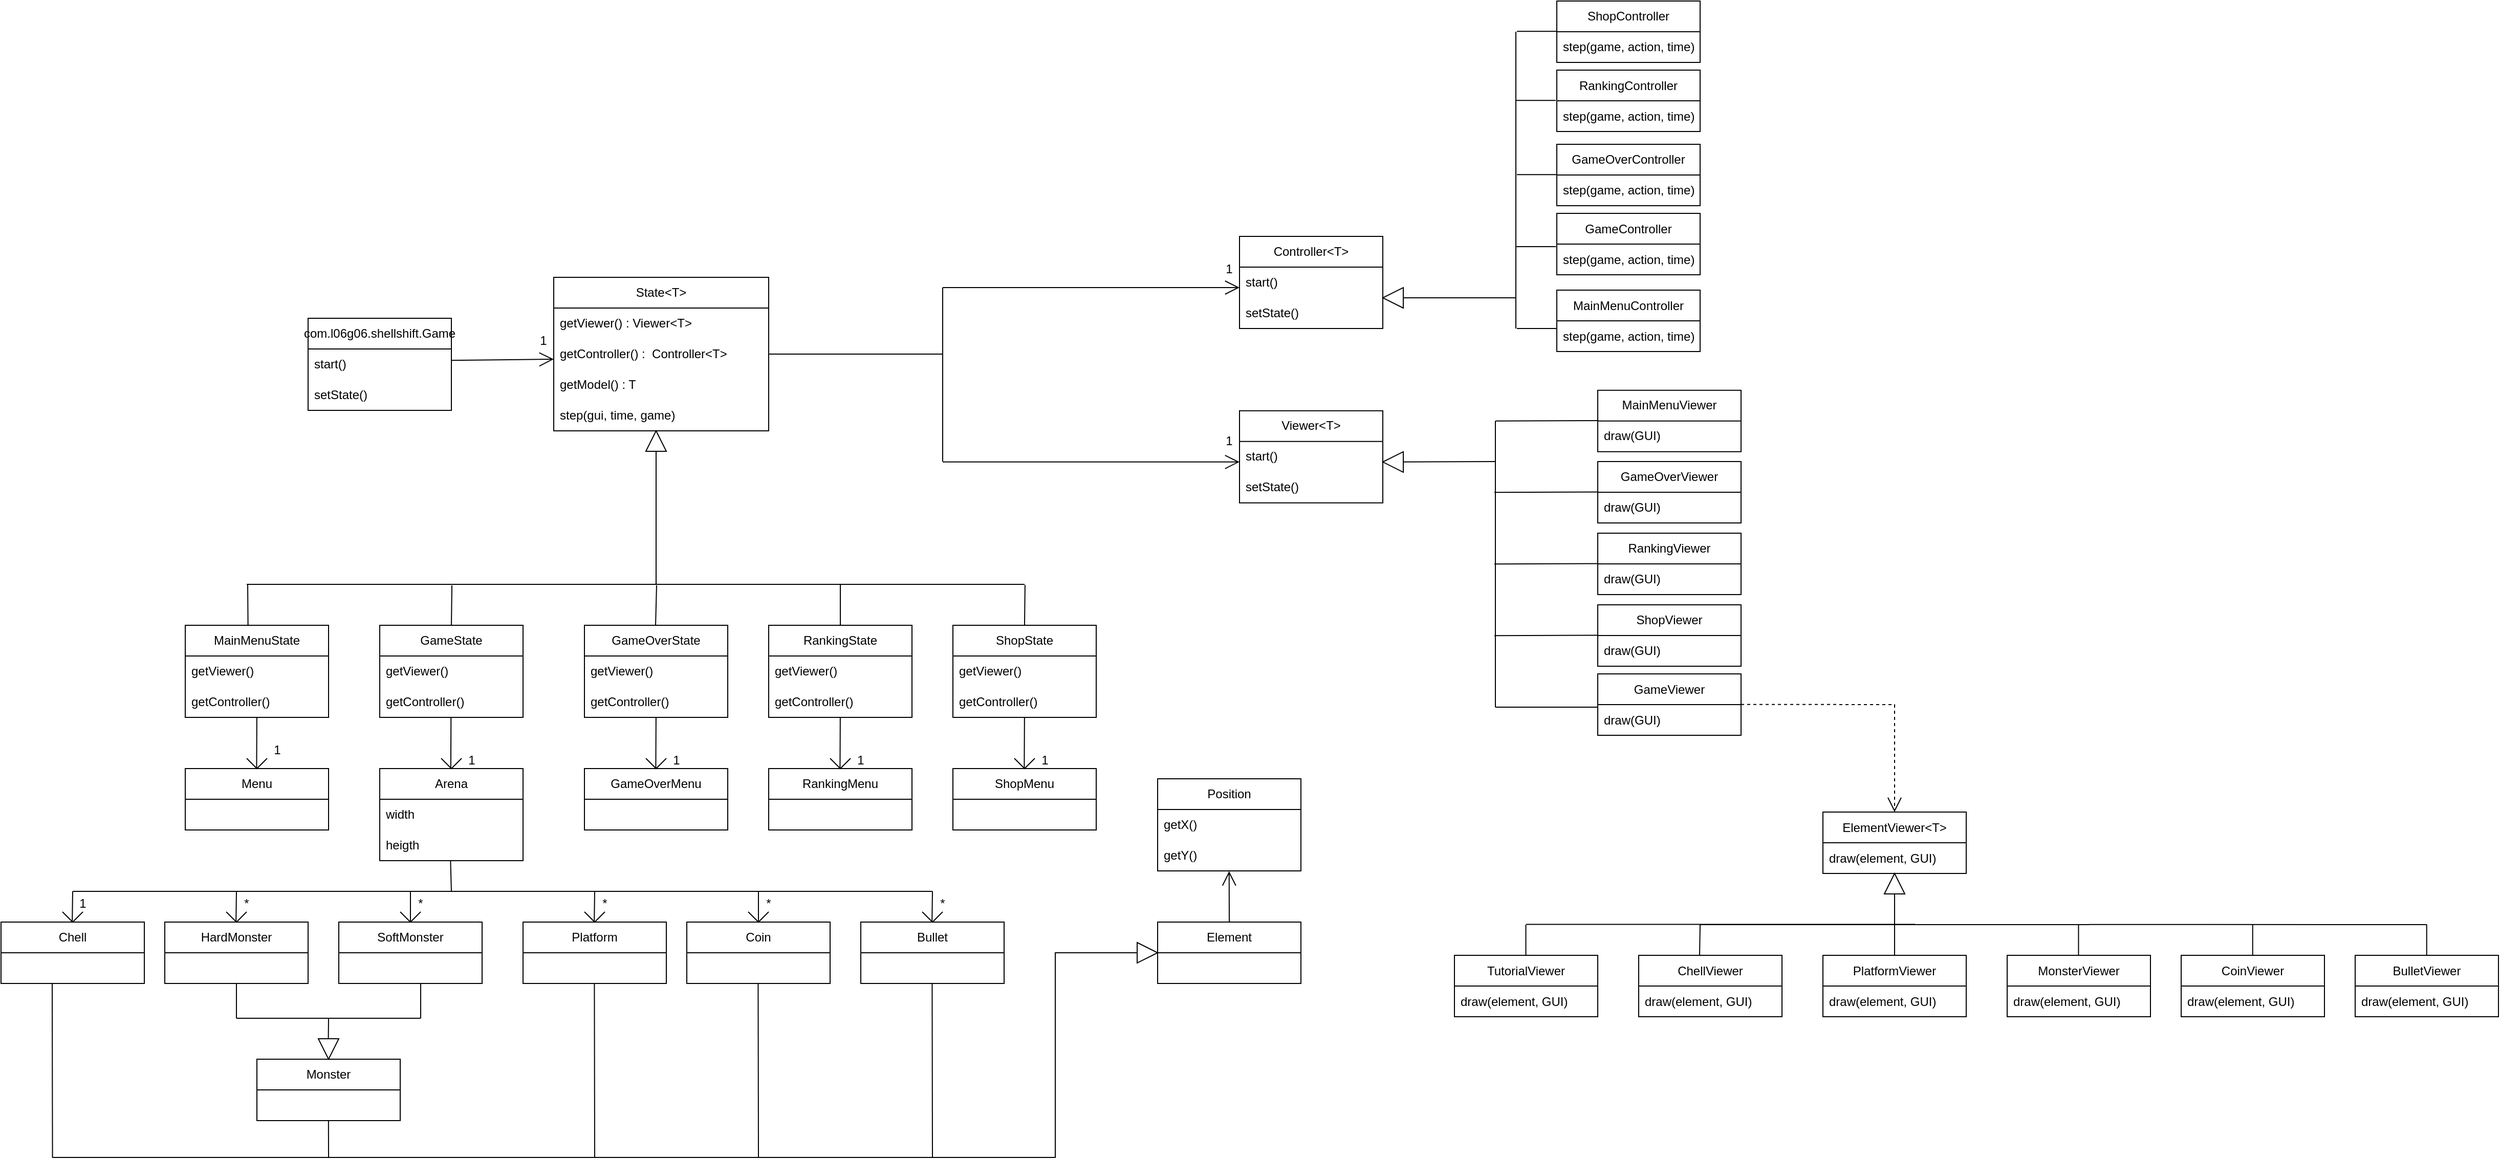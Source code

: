<mxfile version="22.1.3" type="device">
  <diagram name="Página-1" id="FHpE7I8-qNxb8RO2JIbX">
    <mxGraphModel dx="2705" dy="655" grid="1" gridSize="10" guides="1" tooltips="1" connect="1" arrows="1" fold="1" page="1" pageScale="1" pageWidth="827" pageHeight="1169" math="0" shadow="0">
      <root>
        <mxCell id="0" />
        <mxCell id="1" parent="0" />
        <mxCell id="YmxO31w6KtB1TJ78BGga-1" value="State&amp;lt;T&amp;gt;" style="swimlane;fontStyle=0;childLayout=stackLayout;horizontal=1;startSize=30;horizontalStack=0;resizeParent=1;resizeParentMax=0;resizeLast=0;collapsible=1;marginBottom=0;whiteSpace=wrap;html=1;" parent="1" vertex="1">
          <mxGeometry x="-1100" y="940" width="210" height="150" as="geometry" />
        </mxCell>
        <mxCell id="YmxO31w6KtB1TJ78BGga-2" value="getViewer() : Viewer&amp;lt;T&amp;gt;" style="text;strokeColor=none;fillColor=none;align=left;verticalAlign=middle;spacingLeft=4;spacingRight=4;overflow=hidden;points=[[0,0.5],[1,0.5]];portConstraint=eastwest;rotatable=0;whiteSpace=wrap;html=1;" parent="YmxO31w6KtB1TJ78BGga-1" vertex="1">
          <mxGeometry y="30" width="210" height="30" as="geometry" />
        </mxCell>
        <mxCell id="YmxO31w6KtB1TJ78BGga-3" value="getController() : &amp;nbsp;Controller&amp;lt;T&amp;gt;" style="text;strokeColor=none;fillColor=none;align=left;verticalAlign=middle;spacingLeft=4;spacingRight=4;overflow=hidden;points=[[0,0.5],[1,0.5]];portConstraint=eastwest;rotatable=0;whiteSpace=wrap;html=1;" parent="YmxO31w6KtB1TJ78BGga-1" vertex="1">
          <mxGeometry y="60" width="210" height="30" as="geometry" />
        </mxCell>
        <mxCell id="YmxO31w6KtB1TJ78BGga-6" value="getModel() : T" style="text;strokeColor=none;fillColor=none;align=left;verticalAlign=middle;spacingLeft=4;spacingRight=4;overflow=hidden;points=[[0,0.5],[1,0.5]];portConstraint=eastwest;rotatable=0;whiteSpace=wrap;html=1;" parent="YmxO31w6KtB1TJ78BGga-1" vertex="1">
          <mxGeometry y="90" width="210" height="30" as="geometry" />
        </mxCell>
        <mxCell id="YmxO31w6KtB1TJ78BGga-4" value="step(gui, time, game)" style="text;strokeColor=none;fillColor=none;align=left;verticalAlign=middle;spacingLeft=4;spacingRight=4;overflow=hidden;points=[[0,0.5],[1,0.5]];portConstraint=eastwest;rotatable=0;whiteSpace=wrap;html=1;" parent="YmxO31w6KtB1TJ78BGga-1" vertex="1">
          <mxGeometry y="120" width="210" height="30" as="geometry" />
        </mxCell>
        <mxCell id="YmxO31w6KtB1TJ78BGga-7" value="MainMenuState" style="swimlane;fontStyle=0;childLayout=stackLayout;horizontal=1;startSize=30;horizontalStack=0;resizeParent=1;resizeParentMax=0;resizeLast=0;collapsible=1;marginBottom=0;whiteSpace=wrap;html=1;" parent="1" vertex="1">
          <mxGeometry x="-1460" y="1280" width="140" height="90" as="geometry" />
        </mxCell>
        <mxCell id="YmxO31w6KtB1TJ78BGga-9" value="getViewer()" style="text;strokeColor=none;fillColor=none;align=left;verticalAlign=middle;spacingLeft=4;spacingRight=4;overflow=hidden;points=[[0,0.5],[1,0.5]];portConstraint=eastwest;rotatable=0;whiteSpace=wrap;html=1;" parent="YmxO31w6KtB1TJ78BGga-7" vertex="1">
          <mxGeometry y="30" width="140" height="30" as="geometry" />
        </mxCell>
        <mxCell id="YmxO31w6KtB1TJ78BGga-10" value="getController()" style="text;strokeColor=none;fillColor=none;align=left;verticalAlign=middle;spacingLeft=4;spacingRight=4;overflow=hidden;points=[[0,0.5],[1,0.5]];portConstraint=eastwest;rotatable=0;whiteSpace=wrap;html=1;" parent="YmxO31w6KtB1TJ78BGga-7" vertex="1">
          <mxGeometry y="60" width="140" height="30" as="geometry" />
        </mxCell>
        <mxCell id="YmxO31w6KtB1TJ78BGga-11" value="GameState" style="swimlane;fontStyle=0;childLayout=stackLayout;horizontal=1;startSize=30;horizontalStack=0;resizeParent=1;resizeParentMax=0;resizeLast=0;collapsible=1;marginBottom=0;whiteSpace=wrap;html=1;" parent="1" vertex="1">
          <mxGeometry x="-1270" y="1280" width="140" height="90" as="geometry" />
        </mxCell>
        <mxCell id="YmxO31w6KtB1TJ78BGga-13" value="getViewer()" style="text;strokeColor=none;fillColor=none;align=left;verticalAlign=middle;spacingLeft=4;spacingRight=4;overflow=hidden;points=[[0,0.5],[1,0.5]];portConstraint=eastwest;rotatable=0;whiteSpace=wrap;html=1;" parent="YmxO31w6KtB1TJ78BGga-11" vertex="1">
          <mxGeometry y="30" width="140" height="30" as="geometry" />
        </mxCell>
        <mxCell id="YmxO31w6KtB1TJ78BGga-14" value="getController()" style="text;strokeColor=none;fillColor=none;align=left;verticalAlign=middle;spacingLeft=4;spacingRight=4;overflow=hidden;points=[[0,0.5],[1,0.5]];portConstraint=eastwest;rotatable=0;whiteSpace=wrap;html=1;" parent="YmxO31w6KtB1TJ78BGga-11" vertex="1">
          <mxGeometry y="60" width="140" height="30" as="geometry" />
        </mxCell>
        <mxCell id="YmxO31w6KtB1TJ78BGga-15" value="GameOverState" style="swimlane;fontStyle=0;childLayout=stackLayout;horizontal=1;startSize=30;horizontalStack=0;resizeParent=1;resizeParentMax=0;resizeLast=0;collapsible=1;marginBottom=0;whiteSpace=wrap;html=1;" parent="1" vertex="1">
          <mxGeometry x="-1070" y="1280" width="140" height="90" as="geometry" />
        </mxCell>
        <mxCell id="YmxO31w6KtB1TJ78BGga-17" value="getViewer()" style="text;strokeColor=none;fillColor=none;align=left;verticalAlign=middle;spacingLeft=4;spacingRight=4;overflow=hidden;points=[[0,0.5],[1,0.5]];portConstraint=eastwest;rotatable=0;whiteSpace=wrap;html=1;" parent="YmxO31w6KtB1TJ78BGga-15" vertex="1">
          <mxGeometry y="30" width="140" height="30" as="geometry" />
        </mxCell>
        <mxCell id="YmxO31w6KtB1TJ78BGga-18" value="getController()" style="text;strokeColor=none;fillColor=none;align=left;verticalAlign=middle;spacingLeft=4;spacingRight=4;overflow=hidden;points=[[0,0.5],[1,0.5]];portConstraint=eastwest;rotatable=0;whiteSpace=wrap;html=1;" parent="YmxO31w6KtB1TJ78BGga-15" vertex="1">
          <mxGeometry y="60" width="140" height="30" as="geometry" />
        </mxCell>
        <mxCell id="YmxO31w6KtB1TJ78BGga-23" value="RankingState" style="swimlane;fontStyle=0;childLayout=stackLayout;horizontal=1;startSize=30;horizontalStack=0;resizeParent=1;resizeParentMax=0;resizeLast=0;collapsible=1;marginBottom=0;whiteSpace=wrap;html=1;" parent="1" vertex="1">
          <mxGeometry x="-890" y="1280" width="140" height="90" as="geometry" />
        </mxCell>
        <mxCell id="YmxO31w6KtB1TJ78BGga-25" value="getViewer()" style="text;strokeColor=none;fillColor=none;align=left;verticalAlign=middle;spacingLeft=4;spacingRight=4;overflow=hidden;points=[[0,0.5],[1,0.5]];portConstraint=eastwest;rotatable=0;whiteSpace=wrap;html=1;" parent="YmxO31w6KtB1TJ78BGga-23" vertex="1">
          <mxGeometry y="30" width="140" height="30" as="geometry" />
        </mxCell>
        <mxCell id="YmxO31w6KtB1TJ78BGga-26" value="getController()" style="text;strokeColor=none;fillColor=none;align=left;verticalAlign=middle;spacingLeft=4;spacingRight=4;overflow=hidden;points=[[0,0.5],[1,0.5]];portConstraint=eastwest;rotatable=0;whiteSpace=wrap;html=1;" parent="YmxO31w6KtB1TJ78BGga-23" vertex="1">
          <mxGeometry y="60" width="140" height="30" as="geometry" />
        </mxCell>
        <mxCell id="YmxO31w6KtB1TJ78BGga-27" value="ShopState" style="swimlane;fontStyle=0;childLayout=stackLayout;horizontal=1;startSize=30;horizontalStack=0;resizeParent=1;resizeParentMax=0;resizeLast=0;collapsible=1;marginBottom=0;whiteSpace=wrap;html=1;" parent="1" vertex="1">
          <mxGeometry x="-710" y="1280" width="140" height="90" as="geometry" />
        </mxCell>
        <mxCell id="YmxO31w6KtB1TJ78BGga-29" value="getViewer()" style="text;strokeColor=none;fillColor=none;align=left;verticalAlign=middle;spacingLeft=4;spacingRight=4;overflow=hidden;points=[[0,0.5],[1,0.5]];portConstraint=eastwest;rotatable=0;whiteSpace=wrap;html=1;" parent="YmxO31w6KtB1TJ78BGga-27" vertex="1">
          <mxGeometry y="30" width="140" height="30" as="geometry" />
        </mxCell>
        <mxCell id="YmxO31w6KtB1TJ78BGga-30" value="getController()" style="text;strokeColor=none;fillColor=none;align=left;verticalAlign=middle;spacingLeft=4;spacingRight=4;overflow=hidden;points=[[0,0.5],[1,0.5]];portConstraint=eastwest;rotatable=0;whiteSpace=wrap;html=1;" parent="YmxO31w6KtB1TJ78BGga-27" vertex="1">
          <mxGeometry y="60" width="140" height="30" as="geometry" />
        </mxCell>
        <mxCell id="03Hb6t26bnlQ6iROZtEd-3" value="" style="triangle;whiteSpace=wrap;html=1;rotation=-90;" parent="1" vertex="1">
          <mxGeometry x="-1010" y="1090" width="20" height="20" as="geometry" />
        </mxCell>
        <mxCell id="03Hb6t26bnlQ6iROZtEd-4" value="" style="endArrow=none;html=1;rounded=0;entryX=0;entryY=0.5;entryDx=0;entryDy=0;" parent="1" target="03Hb6t26bnlQ6iROZtEd-3" edge="1">
          <mxGeometry width="50" height="50" relative="1" as="geometry">
            <mxPoint x="-1000" y="1240" as="sourcePoint" />
            <mxPoint x="-1000" y="1200" as="targetPoint" />
          </mxGeometry>
        </mxCell>
        <mxCell id="03Hb6t26bnlQ6iROZtEd-5" value="" style="endArrow=none;html=1;rounded=0;" parent="1" edge="1">
          <mxGeometry width="50" height="50" relative="1" as="geometry">
            <mxPoint x="-1400" y="1240" as="sourcePoint" />
            <mxPoint x="-640" y="1240" as="targetPoint" />
          </mxGeometry>
        </mxCell>
        <mxCell id="03Hb6t26bnlQ6iROZtEd-6" value="" style="endArrow=none;html=1;rounded=0;exitX=0.5;exitY=-0.005;exitDx=0;exitDy=0;exitPerimeter=0;" parent="1" source="YmxO31w6KtB1TJ78BGga-27" edge="1">
          <mxGeometry width="50" height="50" relative="1" as="geometry">
            <mxPoint x="-640.45" y="1280.0" as="sourcePoint" />
            <mxPoint x="-639.55" y="1240.63" as="targetPoint" />
          </mxGeometry>
        </mxCell>
        <mxCell id="03Hb6t26bnlQ6iROZtEd-7" value="" style="endArrow=none;html=1;rounded=0;exitX=0.5;exitY=0;exitDx=0;exitDy=0;" parent="1" source="YmxO31w6KtB1TJ78BGga-23" edge="1">
          <mxGeometry width="50" height="50" relative="1" as="geometry">
            <mxPoint x="-830" y="1280" as="sourcePoint" />
            <mxPoint x="-820" y="1240" as="targetPoint" />
            <Array as="points" />
          </mxGeometry>
        </mxCell>
        <mxCell id="03Hb6t26bnlQ6iROZtEd-8" value="" style="endArrow=none;html=1;rounded=0;exitX=0.565;exitY=-0.007;exitDx=0;exitDy=0;exitPerimeter=0;" parent="1" edge="1">
          <mxGeometry width="50" height="50" relative="1" as="geometry">
            <mxPoint x="-1000.5" y="1280" as="sourcePoint" />
            <mxPoint x="-999.5" y="1241" as="targetPoint" />
          </mxGeometry>
        </mxCell>
        <mxCell id="03Hb6t26bnlQ6iROZtEd-9" value="" style="endArrow=none;html=1;rounded=0;" parent="1" edge="1">
          <mxGeometry width="50" height="50" relative="1" as="geometry">
            <mxPoint x="-1200" y="1280" as="sourcePoint" />
            <mxPoint x="-1199.5" y="1241" as="targetPoint" />
          </mxGeometry>
        </mxCell>
        <mxCell id="03Hb6t26bnlQ6iROZtEd-10" value="" style="endArrow=none;html=1;rounded=0;exitX=0.438;exitY=0.007;exitDx=0;exitDy=0;exitPerimeter=0;" parent="1" source="YmxO31w6KtB1TJ78BGga-7" edge="1">
          <mxGeometry width="50" height="50" relative="1" as="geometry">
            <mxPoint x="-1400" y="1270" as="sourcePoint" />
            <mxPoint x="-1399" y="1240" as="targetPoint" />
          </mxGeometry>
        </mxCell>
        <mxCell id="03Hb6t26bnlQ6iROZtEd-11" value="Viewer&amp;lt;T&amp;gt;" style="swimlane;fontStyle=0;childLayout=stackLayout;horizontal=1;startSize=30;horizontalStack=0;resizeParent=1;resizeParentMax=0;resizeLast=0;collapsible=1;marginBottom=0;whiteSpace=wrap;html=1;" parent="1" vertex="1">
          <mxGeometry x="-430" y="1070.39" width="140" height="90" as="geometry" />
        </mxCell>
        <mxCell id="03Hb6t26bnlQ6iROZtEd-12" value="start()" style="text;strokeColor=none;fillColor=none;align=left;verticalAlign=middle;spacingLeft=4;spacingRight=4;overflow=hidden;points=[[0,0.5],[1,0.5]];portConstraint=eastwest;rotatable=0;whiteSpace=wrap;html=1;" parent="03Hb6t26bnlQ6iROZtEd-11" vertex="1">
          <mxGeometry y="30" width="140" height="30" as="geometry" />
        </mxCell>
        <mxCell id="03Hb6t26bnlQ6iROZtEd-13" value="setState()" style="text;strokeColor=none;fillColor=none;align=left;verticalAlign=middle;spacingLeft=4;spacingRight=4;overflow=hidden;points=[[0,0.5],[1,0.5]];portConstraint=eastwest;rotatable=0;whiteSpace=wrap;html=1;" parent="03Hb6t26bnlQ6iROZtEd-11" vertex="1">
          <mxGeometry y="60" width="140" height="30" as="geometry" />
        </mxCell>
        <mxCell id="03Hb6t26bnlQ6iROZtEd-15" value="" style="endArrow=open;endFill=1;endSize=12;html=1;rounded=0;exitX=0.998;exitY=0.372;exitDx=0;exitDy=0;exitPerimeter=0;" parent="1" source="03Hb6t26bnlQ6iROZtEd-23" edge="1">
          <mxGeometry width="160" relative="1" as="geometry">
            <mxPoint x="-1220" y="1020" as="sourcePoint" />
            <mxPoint x="-1100" y="1020" as="targetPoint" />
          </mxGeometry>
        </mxCell>
        <mxCell id="03Hb6t26bnlQ6iROZtEd-19" value="Controller&amp;lt;T&amp;gt;" style="swimlane;fontStyle=0;childLayout=stackLayout;horizontal=1;startSize=30;horizontalStack=0;resizeParent=1;resizeParentMax=0;resizeLast=0;collapsible=1;marginBottom=0;whiteSpace=wrap;html=1;" parent="1" vertex="1">
          <mxGeometry x="-430" y="900" width="140" height="90" as="geometry" />
        </mxCell>
        <mxCell id="03Hb6t26bnlQ6iROZtEd-20" value="start()" style="text;strokeColor=none;fillColor=none;align=left;verticalAlign=middle;spacingLeft=4;spacingRight=4;overflow=hidden;points=[[0,0.5],[1,0.5]];portConstraint=eastwest;rotatable=0;whiteSpace=wrap;html=1;" parent="03Hb6t26bnlQ6iROZtEd-19" vertex="1">
          <mxGeometry y="30" width="140" height="30" as="geometry" />
        </mxCell>
        <mxCell id="03Hb6t26bnlQ6iROZtEd-21" value="setState()" style="text;strokeColor=none;fillColor=none;align=left;verticalAlign=middle;spacingLeft=4;spacingRight=4;overflow=hidden;points=[[0,0.5],[1,0.5]];portConstraint=eastwest;rotatable=0;whiteSpace=wrap;html=1;" parent="03Hb6t26bnlQ6iROZtEd-19" vertex="1">
          <mxGeometry y="60" width="140" height="30" as="geometry" />
        </mxCell>
        <mxCell id="03Hb6t26bnlQ6iROZtEd-22" value="com.l06g06.shellshift.Game" style="swimlane;fontStyle=0;childLayout=stackLayout;horizontal=1;startSize=30;horizontalStack=0;resizeParent=1;resizeParentMax=0;resizeLast=0;collapsible=1;marginBottom=0;whiteSpace=wrap;html=1;" parent="1" vertex="1">
          <mxGeometry x="-1340" y="980" width="140" height="90" as="geometry" />
        </mxCell>
        <mxCell id="03Hb6t26bnlQ6iROZtEd-23" value="start()" style="text;strokeColor=none;fillColor=none;align=left;verticalAlign=middle;spacingLeft=4;spacingRight=4;overflow=hidden;points=[[0,0.5],[1,0.5]];portConstraint=eastwest;rotatable=0;whiteSpace=wrap;html=1;" parent="03Hb6t26bnlQ6iROZtEd-22" vertex="1">
          <mxGeometry y="30" width="140" height="30" as="geometry" />
        </mxCell>
        <mxCell id="03Hb6t26bnlQ6iROZtEd-24" value="setState()" style="text;strokeColor=none;fillColor=none;align=left;verticalAlign=middle;spacingLeft=4;spacingRight=4;overflow=hidden;points=[[0,0.5],[1,0.5]];portConstraint=eastwest;rotatable=0;whiteSpace=wrap;html=1;" parent="03Hb6t26bnlQ6iROZtEd-22" vertex="1">
          <mxGeometry y="60" width="140" height="30" as="geometry" />
        </mxCell>
        <mxCell id="03Hb6t26bnlQ6iROZtEd-25" value="" style="endArrow=open;endFill=1;endSize=12;html=1;rounded=0;" parent="1" edge="1">
          <mxGeometry width="160" relative="1" as="geometry">
            <mxPoint x="-720" y="950" as="sourcePoint" />
            <mxPoint x="-430" y="950" as="targetPoint" />
          </mxGeometry>
        </mxCell>
        <mxCell id="03Hb6t26bnlQ6iROZtEd-26" value="" style="endArrow=open;endFill=1;endSize=12;html=1;rounded=0;" parent="1" edge="1">
          <mxGeometry width="160" relative="1" as="geometry">
            <mxPoint x="-720" y="1120.39" as="sourcePoint" />
            <mxPoint x="-430" y="1120.39" as="targetPoint" />
          </mxGeometry>
        </mxCell>
        <mxCell id="03Hb6t26bnlQ6iROZtEd-27" value="" style="endArrow=none;html=1;rounded=0;entryX=0;entryY=0.5;entryDx=0;entryDy=0;" parent="1" edge="1">
          <mxGeometry width="50" height="50" relative="1" as="geometry">
            <mxPoint x="-720" y="1120" as="sourcePoint" />
            <mxPoint x="-720" y="950" as="targetPoint" />
          </mxGeometry>
        </mxCell>
        <mxCell id="03Hb6t26bnlQ6iROZtEd-28" value="" style="endArrow=none;html=1;rounded=0;exitX=1;exitY=0.5;exitDx=0;exitDy=0;" parent="1" source="YmxO31w6KtB1TJ78BGga-3" edge="1">
          <mxGeometry width="50" height="50" relative="1" as="geometry">
            <mxPoint x="-1390" y="1250" as="sourcePoint" />
            <mxPoint x="-720" y="1015" as="targetPoint" />
          </mxGeometry>
        </mxCell>
        <mxCell id="03Hb6t26bnlQ6iROZtEd-29" value="Arena" style="swimlane;fontStyle=0;childLayout=stackLayout;horizontal=1;startSize=30;horizontalStack=0;resizeParent=1;resizeParentMax=0;resizeLast=0;collapsible=1;marginBottom=0;whiteSpace=wrap;html=1;" parent="1" vertex="1">
          <mxGeometry x="-1270" y="1420" width="140" height="90" as="geometry" />
        </mxCell>
        <mxCell id="03Hb6t26bnlQ6iROZtEd-109" value="width" style="text;strokeColor=none;fillColor=none;align=left;verticalAlign=middle;spacingLeft=4;spacingRight=4;overflow=hidden;points=[[0,0.5],[1,0.5]];portConstraint=eastwest;rotatable=0;whiteSpace=wrap;html=1;" parent="03Hb6t26bnlQ6iROZtEd-29" vertex="1">
          <mxGeometry y="30" width="140" height="30" as="geometry" />
        </mxCell>
        <mxCell id="03Hb6t26bnlQ6iROZtEd-110" value="heigth" style="text;strokeColor=none;fillColor=none;align=left;verticalAlign=middle;spacingLeft=4;spacingRight=4;overflow=hidden;points=[[0,0.5],[1,0.5]];portConstraint=eastwest;rotatable=0;whiteSpace=wrap;html=1;" parent="03Hb6t26bnlQ6iROZtEd-29" vertex="1">
          <mxGeometry y="60" width="140" height="30" as="geometry" />
        </mxCell>
        <mxCell id="03Hb6t26bnlQ6iROZtEd-32" value="MainMenuController" style="swimlane;fontStyle=0;childLayout=stackLayout;horizontal=1;startSize=30;horizontalStack=0;resizeParent=1;resizeParentMax=0;resizeLast=0;collapsible=1;marginBottom=0;whiteSpace=wrap;html=1;" parent="1" vertex="1">
          <mxGeometry x="-120" y="952.5" width="140" height="60" as="geometry" />
        </mxCell>
        <mxCell id="03Hb6t26bnlQ6iROZtEd-53" value="step(game, action, time)" style="text;strokeColor=none;fillColor=none;align=left;verticalAlign=middle;spacingLeft=4;spacingRight=4;overflow=hidden;points=[[0,0.5],[1,0.5]];portConstraint=eastwest;rotatable=0;whiteSpace=wrap;html=1;" parent="03Hb6t26bnlQ6iROZtEd-32" vertex="1">
          <mxGeometry y="30" width="140" height="30" as="geometry" />
        </mxCell>
        <mxCell id="03Hb6t26bnlQ6iROZtEd-35" value="ElementViewer&amp;lt;T&amp;gt;" style="swimlane;fontStyle=0;childLayout=stackLayout;horizontal=1;startSize=30;horizontalStack=0;resizeParent=1;resizeParentMax=0;resizeLast=0;collapsible=1;marginBottom=0;whiteSpace=wrap;html=1;" parent="1" vertex="1">
          <mxGeometry x="140" y="1462.5" width="140" height="60" as="geometry" />
        </mxCell>
        <mxCell id="03Hb6t26bnlQ6iROZtEd-36" value="draw(element, GUI)" style="text;strokeColor=none;fillColor=none;align=left;verticalAlign=middle;spacingLeft=4;spacingRight=4;overflow=hidden;points=[[0,0.5],[1,0.5]];portConstraint=eastwest;rotatable=0;whiteSpace=wrap;html=1;" parent="03Hb6t26bnlQ6iROZtEd-35" vertex="1">
          <mxGeometry y="30" width="140" height="30" as="geometry" />
        </mxCell>
        <mxCell id="03Hb6t26bnlQ6iROZtEd-38" value="MainMenuViewer" style="swimlane;fontStyle=0;childLayout=stackLayout;horizontal=1;startSize=30;horizontalStack=0;resizeParent=1;resizeParentMax=0;resizeLast=0;collapsible=1;marginBottom=0;whiteSpace=wrap;html=1;" parent="1" vertex="1">
          <mxGeometry x="-80" y="1050.39" width="140" height="60" as="geometry" />
        </mxCell>
        <mxCell id="03Hb6t26bnlQ6iROZtEd-54" value="draw(GUI)" style="text;strokeColor=none;fillColor=none;align=left;verticalAlign=middle;spacingLeft=4;spacingRight=4;overflow=hidden;points=[[0,0.5],[1,0.5]];portConstraint=eastwest;rotatable=0;whiteSpace=wrap;html=1;" parent="03Hb6t26bnlQ6iROZtEd-38" vertex="1">
          <mxGeometry y="30" width="140" height="30" as="geometry" />
        </mxCell>
        <mxCell id="03Hb6t26bnlQ6iROZtEd-41" value="GameViewer" style="swimlane;fontStyle=0;childLayout=stackLayout;horizontal=1;startSize=30;horizontalStack=0;resizeParent=1;resizeParentMax=0;resizeLast=0;collapsible=1;marginBottom=0;whiteSpace=wrap;html=1;" parent="1" vertex="1">
          <mxGeometry x="-80" y="1327.5" width="140" height="60" as="geometry" />
        </mxCell>
        <mxCell id="03Hb6t26bnlQ6iROZtEd-42" value="draw(GUI)" style="text;strokeColor=none;fillColor=none;align=left;verticalAlign=middle;spacingLeft=4;spacingRight=4;overflow=hidden;points=[[0,0.5],[1,0.5]];portConstraint=eastwest;rotatable=0;whiteSpace=wrap;html=1;" parent="03Hb6t26bnlQ6iROZtEd-41" vertex="1">
          <mxGeometry y="30" width="140" height="30" as="geometry" />
        </mxCell>
        <mxCell id="03Hb6t26bnlQ6iROZtEd-44" value="GameController" style="swimlane;fontStyle=0;childLayout=stackLayout;horizontal=1;startSize=30;horizontalStack=0;resizeParent=1;resizeParentMax=0;resizeLast=0;collapsible=1;marginBottom=0;whiteSpace=wrap;html=1;" parent="1" vertex="1">
          <mxGeometry x="-120" y="877.5" width="140" height="60" as="geometry" />
        </mxCell>
        <mxCell id="03Hb6t26bnlQ6iROZtEd-45" value="step(game, action, time)" style="text;strokeColor=none;fillColor=none;align=left;verticalAlign=middle;spacingLeft=4;spacingRight=4;overflow=hidden;points=[[0,0.5],[1,0.5]];portConstraint=eastwest;rotatable=0;whiteSpace=wrap;html=1;" parent="03Hb6t26bnlQ6iROZtEd-44" vertex="1">
          <mxGeometry y="30" width="140" height="30" as="geometry" />
        </mxCell>
        <mxCell id="03Hb6t26bnlQ6iROZtEd-47" value="Position" style="swimlane;fontStyle=0;childLayout=stackLayout;horizontal=1;startSize=30;horizontalStack=0;resizeParent=1;resizeParentMax=0;resizeLast=0;collapsible=1;marginBottom=0;whiteSpace=wrap;html=1;" parent="1" vertex="1">
          <mxGeometry x="-510" y="1430.0" width="140" height="90" as="geometry" />
        </mxCell>
        <mxCell id="03Hb6t26bnlQ6iROZtEd-48" value="getX()" style="text;strokeColor=none;fillColor=none;align=left;verticalAlign=middle;spacingLeft=4;spacingRight=4;overflow=hidden;points=[[0,0.5],[1,0.5]];portConstraint=eastwest;rotatable=0;whiteSpace=wrap;html=1;" parent="03Hb6t26bnlQ6iROZtEd-47" vertex="1">
          <mxGeometry y="30" width="140" height="30" as="geometry" />
        </mxCell>
        <mxCell id="03Hb6t26bnlQ6iROZtEd-49" value="getY()" style="text;strokeColor=none;fillColor=none;align=left;verticalAlign=middle;spacingLeft=4;spacingRight=4;overflow=hidden;points=[[0,0.5],[1,0.5]];portConstraint=eastwest;rotatable=0;whiteSpace=wrap;html=1;" parent="03Hb6t26bnlQ6iROZtEd-47" vertex="1">
          <mxGeometry y="60" width="140" height="30" as="geometry" />
        </mxCell>
        <mxCell id="03Hb6t26bnlQ6iROZtEd-50" value="Element" style="swimlane;fontStyle=0;childLayout=stackLayout;horizontal=1;startSize=30;horizontalStack=0;resizeParent=1;resizeParentMax=0;resizeLast=0;collapsible=1;marginBottom=0;whiteSpace=wrap;html=1;" parent="1" vertex="1">
          <mxGeometry x="-510" y="1570" width="140" height="60" as="geometry" />
        </mxCell>
        <mxCell id="03Hb6t26bnlQ6iROZtEd-55" value="MonsterViewer" style="swimlane;fontStyle=0;childLayout=stackLayout;horizontal=1;startSize=30;horizontalStack=0;resizeParent=1;resizeParentMax=0;resizeLast=0;collapsible=1;marginBottom=0;whiteSpace=wrap;html=1;" parent="1" vertex="1">
          <mxGeometry x="320" y="1602.5" width="140" height="60" as="geometry" />
        </mxCell>
        <mxCell id="03Hb6t26bnlQ6iROZtEd-56" value="draw(element, GUI)" style="text;strokeColor=none;fillColor=none;align=left;verticalAlign=middle;spacingLeft=4;spacingRight=4;overflow=hidden;points=[[0,0.5],[1,0.5]];portConstraint=eastwest;rotatable=0;whiteSpace=wrap;html=1;" parent="03Hb6t26bnlQ6iROZtEd-55" vertex="1">
          <mxGeometry y="30" width="140" height="30" as="geometry" />
        </mxCell>
        <mxCell id="03Hb6t26bnlQ6iROZtEd-57" value="PlatformViewer" style="swimlane;fontStyle=0;childLayout=stackLayout;horizontal=1;startSize=30;horizontalStack=0;resizeParent=1;resizeParentMax=0;resizeLast=0;collapsible=1;marginBottom=0;whiteSpace=wrap;html=1;" parent="1" vertex="1">
          <mxGeometry x="140" y="1602.5" width="140" height="60" as="geometry" />
        </mxCell>
        <mxCell id="03Hb6t26bnlQ6iROZtEd-58" value="draw(element, GUI)" style="text;strokeColor=none;fillColor=none;align=left;verticalAlign=middle;spacingLeft=4;spacingRight=4;overflow=hidden;points=[[0,0.5],[1,0.5]];portConstraint=eastwest;rotatable=0;whiteSpace=wrap;html=1;" parent="03Hb6t26bnlQ6iROZtEd-57" vertex="1">
          <mxGeometry y="30" width="140" height="30" as="geometry" />
        </mxCell>
        <mxCell id="03Hb6t26bnlQ6iROZtEd-59" value="ChellViewer" style="swimlane;fontStyle=0;childLayout=stackLayout;horizontal=1;startSize=30;horizontalStack=0;resizeParent=1;resizeParentMax=0;resizeLast=0;collapsible=1;marginBottom=0;whiteSpace=wrap;html=1;" parent="1" vertex="1">
          <mxGeometry x="-40" y="1602.5" width="140" height="60" as="geometry" />
        </mxCell>
        <mxCell id="03Hb6t26bnlQ6iROZtEd-60" value="draw(element, GUI)" style="text;strokeColor=none;fillColor=none;align=left;verticalAlign=middle;spacingLeft=4;spacingRight=4;overflow=hidden;points=[[0,0.5],[1,0.5]];portConstraint=eastwest;rotatable=0;whiteSpace=wrap;html=1;" parent="03Hb6t26bnlQ6iROZtEd-59" vertex="1">
          <mxGeometry y="30" width="140" height="30" as="geometry" />
        </mxCell>
        <mxCell id="03Hb6t26bnlQ6iROZtEd-61" value="" style="triangle;whiteSpace=wrap;html=1;rotation=-90;" parent="1" vertex="1">
          <mxGeometry x="200" y="1522.5" width="20" height="20" as="geometry" />
        </mxCell>
        <mxCell id="03Hb6t26bnlQ6iROZtEd-62" value="" style="endArrow=none;html=1;rounded=0;exitX=0.425;exitY=-0.007;exitDx=0;exitDy=0;exitPerimeter=0;" parent="1" source="03Hb6t26bnlQ6iROZtEd-59" edge="1">
          <mxGeometry width="50" height="50" relative="1" as="geometry">
            <mxPoint x="20" y="1592.5" as="sourcePoint" />
            <mxPoint x="20" y="1572.5" as="targetPoint" />
          </mxGeometry>
        </mxCell>
        <mxCell id="03Hb6t26bnlQ6iROZtEd-63" value="" style="endArrow=none;html=1;rounded=0;" parent="1" edge="1">
          <mxGeometry width="50" height="50" relative="1" as="geometry">
            <mxPoint x="20" y="1572.5" as="sourcePoint" />
            <mxPoint x="400" y="1572.5" as="targetPoint" />
          </mxGeometry>
        </mxCell>
        <mxCell id="03Hb6t26bnlQ6iROZtEd-64" value="" style="endArrow=none;html=1;rounded=0;exitX=0.5;exitY=0;exitDx=0;exitDy=0;entryX=0;entryY=0.5;entryDx=0;entryDy=0;" parent="1" source="03Hb6t26bnlQ6iROZtEd-57" target="03Hb6t26bnlQ6iROZtEd-61" edge="1">
          <mxGeometry width="50" height="50" relative="1" as="geometry">
            <mxPoint x="209.5" y="1602.5" as="sourcePoint" />
            <mxPoint x="210.5" y="1570.5" as="targetPoint" />
          </mxGeometry>
        </mxCell>
        <mxCell id="03Hb6t26bnlQ6iROZtEd-65" value="" style="endArrow=none;html=1;rounded=0;exitX=0.424;exitY=0.033;exitDx=0;exitDy=0;exitPerimeter=0;" parent="1" edge="1">
          <mxGeometry width="50" height="50" relative="1" as="geometry">
            <mxPoint x="389.71" y="1602.5" as="sourcePoint" />
            <mxPoint x="389.71" y="1572.5" as="targetPoint" />
          </mxGeometry>
        </mxCell>
        <mxCell id="03Hb6t26bnlQ6iROZtEd-66" value="CoinViewer" style="swimlane;fontStyle=0;childLayout=stackLayout;horizontal=1;startSize=30;horizontalStack=0;resizeParent=1;resizeParentMax=0;resizeLast=0;collapsible=1;marginBottom=0;whiteSpace=wrap;html=1;" parent="1" vertex="1">
          <mxGeometry x="490" y="1602.5" width="140" height="60" as="geometry" />
        </mxCell>
        <mxCell id="03Hb6t26bnlQ6iROZtEd-67" value="draw(element, GUI)" style="text;strokeColor=none;fillColor=none;align=left;verticalAlign=middle;spacingLeft=4;spacingRight=4;overflow=hidden;points=[[0,0.5],[1,0.5]];portConstraint=eastwest;rotatable=0;whiteSpace=wrap;html=1;" parent="03Hb6t26bnlQ6iROZtEd-66" vertex="1">
          <mxGeometry y="30" width="140" height="30" as="geometry" />
        </mxCell>
        <mxCell id="03Hb6t26bnlQ6iROZtEd-68" value="BulletViewer" style="swimlane;fontStyle=0;childLayout=stackLayout;horizontal=1;startSize=30;horizontalStack=0;resizeParent=1;resizeParentMax=0;resizeLast=0;collapsible=1;marginBottom=0;whiteSpace=wrap;html=1;" parent="1" vertex="1">
          <mxGeometry x="660" y="1602.5" width="140" height="60" as="geometry" />
        </mxCell>
        <mxCell id="03Hb6t26bnlQ6iROZtEd-69" value="draw(element, GUI)" style="text;strokeColor=none;fillColor=none;align=left;verticalAlign=middle;spacingLeft=4;spacingRight=4;overflow=hidden;points=[[0,0.5],[1,0.5]];portConstraint=eastwest;rotatable=0;whiteSpace=wrap;html=1;" parent="03Hb6t26bnlQ6iROZtEd-68" vertex="1">
          <mxGeometry y="30" width="140" height="30" as="geometry" />
        </mxCell>
        <mxCell id="03Hb6t26bnlQ6iROZtEd-70" value="" style="endArrow=none;html=1;rounded=0;endSize=6;startSize=6;" parent="1" edge="1">
          <mxGeometry width="50" height="50" relative="1" as="geometry">
            <mxPoint x="400" y="1572.36" as="sourcePoint" />
            <mxPoint x="730" y="1572.5" as="targetPoint" />
          </mxGeometry>
        </mxCell>
        <mxCell id="03Hb6t26bnlQ6iROZtEd-71" value="" style="endArrow=none;html=1;rounded=0;exitX=0.424;exitY=0.033;exitDx=0;exitDy=0;exitPerimeter=0;" parent="1" edge="1">
          <mxGeometry width="50" height="50" relative="1" as="geometry">
            <mxPoint x="559.86" y="1602.5" as="sourcePoint" />
            <mxPoint x="559.86" y="1572.5" as="targetPoint" />
          </mxGeometry>
        </mxCell>
        <mxCell id="03Hb6t26bnlQ6iROZtEd-72" value="" style="endArrow=none;html=1;rounded=0;exitX=0.424;exitY=0.033;exitDx=0;exitDy=0;exitPerimeter=0;" parent="1" edge="1">
          <mxGeometry width="50" height="50" relative="1" as="geometry">
            <mxPoint x="729.86" y="1602.5" as="sourcePoint" />
            <mxPoint x="729.86" y="1572.5" as="targetPoint" />
          </mxGeometry>
        </mxCell>
        <mxCell id="03Hb6t26bnlQ6iROZtEd-73" value="TutorialViewer" style="swimlane;fontStyle=0;childLayout=stackLayout;horizontal=1;startSize=30;horizontalStack=0;resizeParent=1;resizeParentMax=0;resizeLast=0;collapsible=1;marginBottom=0;whiteSpace=wrap;html=1;" parent="1" vertex="1">
          <mxGeometry x="-220" y="1602.5" width="140" height="60" as="geometry" />
        </mxCell>
        <mxCell id="03Hb6t26bnlQ6iROZtEd-74" value="draw(element, GUI)" style="text;strokeColor=none;fillColor=none;align=left;verticalAlign=middle;spacingLeft=4;spacingRight=4;overflow=hidden;points=[[0,0.5],[1,0.5]];portConstraint=eastwest;rotatable=0;whiteSpace=wrap;html=1;" parent="03Hb6t26bnlQ6iROZtEd-73" vertex="1">
          <mxGeometry y="30" width="140" height="30" as="geometry" />
        </mxCell>
        <mxCell id="03Hb6t26bnlQ6iROZtEd-75" value="" style="endArrow=none;html=1;rounded=0;exitX=0.425;exitY=-0.007;exitDx=0;exitDy=0;exitPerimeter=0;" parent="1" edge="1">
          <mxGeometry width="50" height="50" relative="1" as="geometry">
            <mxPoint x="-150.24" y="1602.5" as="sourcePoint" />
            <mxPoint x="-150.24" y="1572.5" as="targetPoint" />
          </mxGeometry>
        </mxCell>
        <mxCell id="03Hb6t26bnlQ6iROZtEd-76" value="" style="endArrow=none;html=1;rounded=0;" parent="1" edge="1">
          <mxGeometry width="50" height="50" relative="1" as="geometry">
            <mxPoint x="-150" y="1572.26" as="sourcePoint" />
            <mxPoint x="230" y="1572.26" as="targetPoint" />
          </mxGeometry>
        </mxCell>
        <mxCell id="03Hb6t26bnlQ6iROZtEd-78" value="" style="endArrow=open;endSize=12;dashed=1;html=1;rounded=0;entryX=0.5;entryY=0;entryDx=0;entryDy=0;" parent="1" target="03Hb6t26bnlQ6iROZtEd-35" edge="1">
          <mxGeometry width="160" relative="1" as="geometry">
            <mxPoint x="60" y="1357.33" as="sourcePoint" />
            <mxPoint x="160" y="1377.5" as="targetPoint" />
            <Array as="points">
              <mxPoint x="210" y="1357.5" />
            </Array>
          </mxGeometry>
        </mxCell>
        <mxCell id="03Hb6t26bnlQ6iROZtEd-79" value="" style="endArrow=none;html=1;rounded=0;exitX=0;exitY=0.5;exitDx=0;exitDy=0;" parent="1" source="03Hb6t26bnlQ6iROZtEd-88" edge="1">
          <mxGeometry width="50" height="50" relative="1" as="geometry">
            <mxPoint x="-250" y="1120.39" as="sourcePoint" />
            <mxPoint x="-180" y="1120" as="targetPoint" />
          </mxGeometry>
        </mxCell>
        <mxCell id="03Hb6t26bnlQ6iROZtEd-80" value="" style="endArrow=none;html=1;rounded=0;" parent="1" edge="1">
          <mxGeometry width="50" height="50" relative="1" as="geometry">
            <mxPoint x="-180" y="1080.39" as="sourcePoint" />
            <mxPoint x="-180" y="1360" as="targetPoint" />
          </mxGeometry>
        </mxCell>
        <mxCell id="03Hb6t26bnlQ6iROZtEd-81" value="" style="endArrow=none;html=1;rounded=0;exitX=0.004;exitY=-0.013;exitDx=0;exitDy=0;exitPerimeter=0;" parent="1" source="03Hb6t26bnlQ6iROZtEd-54" edge="1">
          <mxGeometry width="50" height="50" relative="1" as="geometry">
            <mxPoint x="-170" y="1080.39" as="sourcePoint" />
            <mxPoint x="-180" y="1080.39" as="targetPoint" />
          </mxGeometry>
        </mxCell>
        <mxCell id="03Hb6t26bnlQ6iROZtEd-82" value="" style="endArrow=none;html=1;rounded=0;exitX=-0.001;exitY=0.085;exitDx=0;exitDy=0;exitPerimeter=0;" parent="1" source="03Hb6t26bnlQ6iROZtEd-42" edge="1">
          <mxGeometry width="50" height="50" relative="1" as="geometry">
            <mxPoint x="-80" y="1357.16" as="sourcePoint" />
            <mxPoint x="-180" y="1360" as="targetPoint" />
          </mxGeometry>
        </mxCell>
        <mxCell id="03Hb6t26bnlQ6iROZtEd-83" value="" style="endArrow=none;html=1;rounded=0;exitX=0;exitY=0.5;exitDx=0;exitDy=0;" parent="1" source="03Hb6t26bnlQ6iROZtEd-87" edge="1">
          <mxGeometry width="50" height="50" relative="1" as="geometry">
            <mxPoint x="-250" y="960" as="sourcePoint" />
            <mxPoint x="-160" y="960" as="targetPoint" />
          </mxGeometry>
        </mxCell>
        <mxCell id="03Hb6t26bnlQ6iROZtEd-84" value="" style="endArrow=none;html=1;rounded=0;" parent="1" edge="1">
          <mxGeometry width="50" height="50" relative="1" as="geometry">
            <mxPoint x="-160" y="990" as="sourcePoint" />
            <mxPoint x="-160" y="700" as="targetPoint" />
          </mxGeometry>
        </mxCell>
        <mxCell id="03Hb6t26bnlQ6iROZtEd-85" value="" style="endArrow=none;html=1;rounded=0;exitX=-0.006;exitY=0.085;exitDx=0;exitDy=0;exitPerimeter=0;" parent="1" source="03Hb6t26bnlQ6iROZtEd-45" edge="1">
          <mxGeometry width="50" height="50" relative="1" as="geometry">
            <mxPoint x="-140" y="910" as="sourcePoint" />
            <mxPoint x="-160" y="910" as="targetPoint" />
          </mxGeometry>
        </mxCell>
        <mxCell id="03Hb6t26bnlQ6iROZtEd-86" value="" style="endArrow=none;html=1;rounded=0;exitX=-0.006;exitY=0.085;exitDx=0;exitDy=0;exitPerimeter=0;" parent="1" edge="1">
          <mxGeometry width="50" height="50" relative="1" as="geometry">
            <mxPoint x="-120" y="990" as="sourcePoint" />
            <mxPoint x="-159" y="990" as="targetPoint" />
          </mxGeometry>
        </mxCell>
        <mxCell id="03Hb6t26bnlQ6iROZtEd-87" value="" style="triangle;whiteSpace=wrap;html=1;rotation=-180;" parent="1" vertex="1">
          <mxGeometry x="-290" y="950" width="20" height="20" as="geometry" />
        </mxCell>
        <mxCell id="03Hb6t26bnlQ6iROZtEd-88" value="" style="triangle;whiteSpace=wrap;html=1;rotation=-180;" parent="1" vertex="1">
          <mxGeometry x="-290" y="1110.39" width="20" height="20" as="geometry" />
        </mxCell>
        <mxCell id="03Hb6t26bnlQ6iROZtEd-91" value="Menu" style="swimlane;fontStyle=0;childLayout=stackLayout;horizontal=1;startSize=30;horizontalStack=0;resizeParent=1;resizeParentMax=0;resizeLast=0;collapsible=1;marginBottom=0;whiteSpace=wrap;html=1;" parent="1" vertex="1">
          <mxGeometry x="-1460" y="1420" width="140" height="60" as="geometry" />
        </mxCell>
        <mxCell id="03Hb6t26bnlQ6iROZtEd-94" value="GameOverMenu" style="swimlane;fontStyle=0;childLayout=stackLayout;horizontal=1;startSize=30;horizontalStack=0;resizeParent=1;resizeParentMax=0;resizeLast=0;collapsible=1;marginBottom=0;whiteSpace=wrap;html=1;" parent="1" vertex="1">
          <mxGeometry x="-1070" y="1420" width="140" height="60" as="geometry" />
        </mxCell>
        <mxCell id="03Hb6t26bnlQ6iROZtEd-97" value="RankingMenu" style="swimlane;fontStyle=0;childLayout=stackLayout;horizontal=1;startSize=30;horizontalStack=0;resizeParent=1;resizeParentMax=0;resizeLast=0;collapsible=1;marginBottom=0;whiteSpace=wrap;html=1;" parent="1" vertex="1">
          <mxGeometry x="-890" y="1420" width="140" height="60" as="geometry" />
        </mxCell>
        <mxCell id="03Hb6t26bnlQ6iROZtEd-100" value="ShopMenu" style="swimlane;fontStyle=0;childLayout=stackLayout;horizontal=1;startSize=30;horizontalStack=0;resizeParent=1;resizeParentMax=0;resizeLast=0;collapsible=1;marginBottom=0;whiteSpace=wrap;html=1;" parent="1" vertex="1">
          <mxGeometry x="-710" y="1420" width="140" height="60" as="geometry" />
        </mxCell>
        <mxCell id="03Hb6t26bnlQ6iROZtEd-103" value="" style="endArrow=none;html=1;rounded=0;exitX=0.427;exitY=-0.004;exitDx=0;exitDy=0;exitPerimeter=0;" parent="1" edge="1">
          <mxGeometry width="50" height="50" relative="1" as="geometry">
            <mxPoint x="-1390.29" y="1419.64" as="sourcePoint" />
            <mxPoint x="-1390.07" y="1370" as="targetPoint" />
          </mxGeometry>
        </mxCell>
        <mxCell id="03Hb6t26bnlQ6iROZtEd-104" value="" style="endArrow=none;html=1;rounded=0;exitX=0.427;exitY=-0.004;exitDx=0;exitDy=0;exitPerimeter=0;" parent="1" edge="1">
          <mxGeometry width="50" height="50" relative="1" as="geometry">
            <mxPoint x="-1200.57" y="1419.64" as="sourcePoint" />
            <mxPoint x="-1200.35" y="1370" as="targetPoint" />
          </mxGeometry>
        </mxCell>
        <mxCell id="03Hb6t26bnlQ6iROZtEd-105" value="" style="endArrow=none;html=1;rounded=0;exitX=0.427;exitY=-0.004;exitDx=0;exitDy=0;exitPerimeter=0;" parent="1" edge="1">
          <mxGeometry width="50" height="50" relative="1" as="geometry">
            <mxPoint x="-1000.29" y="1420.0" as="sourcePoint" />
            <mxPoint x="-1000.07" y="1370.36" as="targetPoint" />
          </mxGeometry>
        </mxCell>
        <mxCell id="03Hb6t26bnlQ6iROZtEd-106" value="" style="endArrow=none;html=1;rounded=0;exitX=0.427;exitY=-0.004;exitDx=0;exitDy=0;exitPerimeter=0;" parent="1" edge="1">
          <mxGeometry width="50" height="50" relative="1" as="geometry">
            <mxPoint x="-820.29" y="1420.0" as="sourcePoint" />
            <mxPoint x="-820.07" y="1370.36" as="targetPoint" />
          </mxGeometry>
        </mxCell>
        <mxCell id="03Hb6t26bnlQ6iROZtEd-107" value="" style="endArrow=none;html=1;rounded=0;exitX=0.427;exitY=-0.004;exitDx=0;exitDy=0;exitPerimeter=0;" parent="1" edge="1">
          <mxGeometry width="50" height="50" relative="1" as="geometry">
            <mxPoint x="-640.29" y="1419.64" as="sourcePoint" />
            <mxPoint x="-640.07" y="1370" as="targetPoint" />
          </mxGeometry>
        </mxCell>
        <mxCell id="03Hb6t26bnlQ6iROZtEd-111" value="Monster" style="swimlane;fontStyle=0;childLayout=stackLayout;horizontal=1;startSize=30;horizontalStack=0;resizeParent=1;resizeParentMax=0;resizeLast=0;collapsible=1;marginBottom=0;whiteSpace=wrap;html=1;" parent="1" vertex="1">
          <mxGeometry x="-1390" y="1704" width="140" height="60" as="geometry" />
        </mxCell>
        <mxCell id="03Hb6t26bnlQ6iROZtEd-112" value="HardMonster" style="swimlane;fontStyle=0;childLayout=stackLayout;horizontal=1;startSize=30;horizontalStack=0;resizeParent=1;resizeParentMax=0;resizeLast=0;collapsible=1;marginBottom=0;whiteSpace=wrap;html=1;" parent="1" vertex="1">
          <mxGeometry x="-1480" y="1570" width="140" height="60" as="geometry" />
        </mxCell>
        <mxCell id="03Hb6t26bnlQ6iROZtEd-197" value="" style="endArrow=none;html=1;rounded=0;" parent="03Hb6t26bnlQ6iROZtEd-112" edge="1">
          <mxGeometry width="50" height="50" relative="1" as="geometry">
            <mxPoint x="60" y="-10" as="sourcePoint" />
            <mxPoint x="80" y="-10" as="targetPoint" />
            <Array as="points">
              <mxPoint x="70" />
            </Array>
          </mxGeometry>
        </mxCell>
        <mxCell id="03Hb6t26bnlQ6iROZtEd-113" value="SoftMonster" style="swimlane;fontStyle=0;childLayout=stackLayout;horizontal=1;startSize=30;horizontalStack=0;resizeParent=1;resizeParentMax=0;resizeLast=0;collapsible=1;marginBottom=0;whiteSpace=wrap;html=1;" parent="1" vertex="1">
          <mxGeometry x="-1310" y="1570" width="140" height="60" as="geometry" />
        </mxCell>
        <mxCell id="03Hb6t26bnlQ6iROZtEd-198" value="" style="endArrow=none;html=1;rounded=0;" parent="03Hb6t26bnlQ6iROZtEd-113" edge="1">
          <mxGeometry width="50" height="50" relative="1" as="geometry">
            <mxPoint x="60" y="-10" as="sourcePoint" />
            <mxPoint x="80" y="-10" as="targetPoint" />
            <Array as="points">
              <mxPoint x="70" />
            </Array>
          </mxGeometry>
        </mxCell>
        <mxCell id="03Hb6t26bnlQ6iROZtEd-114" value="" style="triangle;whiteSpace=wrap;html=1;rotation=90;" parent="1" vertex="1">
          <mxGeometry x="-1330" y="1684" width="20" height="20" as="geometry" />
        </mxCell>
        <mxCell id="03Hb6t26bnlQ6iROZtEd-115" value="" style="endArrow=none;html=1;rounded=0;" parent="1" edge="1">
          <mxGeometry width="50" height="50" relative="1" as="geometry">
            <mxPoint x="-1410" y="1664" as="sourcePoint" />
            <mxPoint x="-1230" y="1664" as="targetPoint" />
          </mxGeometry>
        </mxCell>
        <mxCell id="03Hb6t26bnlQ6iROZtEd-116" value="" style="endArrow=none;html=1;rounded=0;" parent="1" edge="1">
          <mxGeometry width="50" height="50" relative="1" as="geometry">
            <mxPoint x="-1230" y="1630" as="sourcePoint" />
            <mxPoint x="-1230" y="1664" as="targetPoint" />
          </mxGeometry>
        </mxCell>
        <mxCell id="03Hb6t26bnlQ6iROZtEd-117" value="" style="endArrow=none;html=1;rounded=0;" parent="1" edge="1">
          <mxGeometry width="50" height="50" relative="1" as="geometry">
            <mxPoint x="-1410" y="1630" as="sourcePoint" />
            <mxPoint x="-1410" y="1664" as="targetPoint" />
          </mxGeometry>
        </mxCell>
        <mxCell id="03Hb6t26bnlQ6iROZtEd-118" value="" style="endArrow=none;html=1;rounded=0;endSize=22;" parent="1" edge="1">
          <mxGeometry width="50" height="50" relative="1" as="geometry">
            <mxPoint x="-1200.83" y="1510" as="sourcePoint" />
            <mxPoint x="-1200" y="1540" as="targetPoint" />
          </mxGeometry>
        </mxCell>
        <mxCell id="03Hb6t26bnlQ6iROZtEd-119" value="Platform" style="swimlane;fontStyle=0;childLayout=stackLayout;horizontal=1;startSize=30;horizontalStack=0;resizeParent=1;resizeParentMax=0;resizeLast=0;collapsible=1;marginBottom=0;whiteSpace=wrap;html=1;" parent="1" vertex="1">
          <mxGeometry x="-1130" y="1570" width="140" height="60" as="geometry" />
        </mxCell>
        <mxCell id="03Hb6t26bnlQ6iROZtEd-199" value="" style="endArrow=none;html=1;rounded=0;" parent="03Hb6t26bnlQ6iROZtEd-119" edge="1">
          <mxGeometry width="50" height="50" relative="1" as="geometry">
            <mxPoint x="60" y="-10" as="sourcePoint" />
            <mxPoint x="80" y="-10" as="targetPoint" />
            <Array as="points">
              <mxPoint x="70" />
            </Array>
          </mxGeometry>
        </mxCell>
        <mxCell id="03Hb6t26bnlQ6iROZtEd-120" value="Coin" style="swimlane;fontStyle=0;childLayout=stackLayout;horizontal=1;startSize=30;horizontalStack=0;resizeParent=1;resizeParentMax=0;resizeLast=0;collapsible=1;marginBottom=0;whiteSpace=wrap;html=1;" parent="1" vertex="1">
          <mxGeometry x="-970" y="1570" width="140" height="60" as="geometry" />
        </mxCell>
        <mxCell id="03Hb6t26bnlQ6iROZtEd-200" value="" style="endArrow=none;html=1;rounded=0;" parent="03Hb6t26bnlQ6iROZtEd-120" edge="1">
          <mxGeometry width="50" height="50" relative="1" as="geometry">
            <mxPoint x="60" y="-10" as="sourcePoint" />
            <mxPoint x="80" y="-10" as="targetPoint" />
            <Array as="points">
              <mxPoint x="70" />
            </Array>
          </mxGeometry>
        </mxCell>
        <mxCell id="03Hb6t26bnlQ6iROZtEd-121" value="Bullet" style="swimlane;fontStyle=0;childLayout=stackLayout;horizontal=1;startSize=30;horizontalStack=0;resizeParent=1;resizeParentMax=0;resizeLast=0;collapsible=1;marginBottom=0;whiteSpace=wrap;html=1;" parent="1" vertex="1">
          <mxGeometry x="-800" y="1570" width="140" height="60" as="geometry" />
        </mxCell>
        <mxCell id="03Hb6t26bnlQ6iROZtEd-201" value="" style="endArrow=none;html=1;rounded=0;" parent="03Hb6t26bnlQ6iROZtEd-121" edge="1">
          <mxGeometry width="50" height="50" relative="1" as="geometry">
            <mxPoint x="60" y="-10" as="sourcePoint" />
            <mxPoint x="80" y="-10" as="targetPoint" />
            <Array as="points">
              <mxPoint x="70" />
            </Array>
          </mxGeometry>
        </mxCell>
        <mxCell id="03Hb6t26bnlQ6iROZtEd-122" value="Chell" style="swimlane;fontStyle=0;childLayout=stackLayout;horizontal=1;startSize=30;horizontalStack=0;resizeParent=1;resizeParentMax=0;resizeLast=0;collapsible=1;marginBottom=0;whiteSpace=wrap;html=1;" parent="1" vertex="1">
          <mxGeometry x="-1640" y="1570" width="140" height="60" as="geometry" />
        </mxCell>
        <mxCell id="03Hb6t26bnlQ6iROZtEd-123" value="" style="endArrow=none;html=1;rounded=0;" parent="1" edge="1">
          <mxGeometry width="50" height="50" relative="1" as="geometry">
            <mxPoint x="-1320" y="1664" as="sourcePoint" />
            <mxPoint x="-1320.2" y="1684" as="targetPoint" />
          </mxGeometry>
        </mxCell>
        <mxCell id="03Hb6t26bnlQ6iROZtEd-124" value="" style="endArrow=none;html=1;rounded=0;" parent="1" edge="1">
          <mxGeometry width="50" height="50" relative="1" as="geometry">
            <mxPoint x="-730" y="1540" as="sourcePoint" />
            <mxPoint x="-1570" y="1540" as="targetPoint" />
          </mxGeometry>
        </mxCell>
        <mxCell id="03Hb6t26bnlQ6iROZtEd-125" value="" style="endArrow=none;html=1;rounded=0;" parent="1" edge="1">
          <mxGeometry width="50" height="50" relative="1" as="geometry">
            <mxPoint x="-1570" y="1540" as="sourcePoint" />
            <mxPoint x="-1570.42" y="1570" as="targetPoint" />
          </mxGeometry>
        </mxCell>
        <mxCell id="03Hb6t26bnlQ6iROZtEd-126" value="" style="endArrow=none;html=1;rounded=0;" parent="1" edge="1">
          <mxGeometry width="50" height="50" relative="1" as="geometry">
            <mxPoint x="-1410" y="1540" as="sourcePoint" />
            <mxPoint x="-1410.42" y="1570" as="targetPoint" />
          </mxGeometry>
        </mxCell>
        <mxCell id="03Hb6t26bnlQ6iROZtEd-127" value="" style="endArrow=none;html=1;rounded=0;" parent="1" edge="1">
          <mxGeometry width="50" height="50" relative="1" as="geometry">
            <mxPoint x="-1240" y="1540" as="sourcePoint" />
            <mxPoint x="-1240" y="1570" as="targetPoint" />
          </mxGeometry>
        </mxCell>
        <mxCell id="03Hb6t26bnlQ6iROZtEd-128" value="" style="endArrow=none;html=1;rounded=0;" parent="1" edge="1">
          <mxGeometry width="50" height="50" relative="1" as="geometry">
            <mxPoint x="-1060" y="1540" as="sourcePoint" />
            <mxPoint x="-1060.42" y="1570" as="targetPoint" />
          </mxGeometry>
        </mxCell>
        <mxCell id="03Hb6t26bnlQ6iROZtEd-129" value="" style="endArrow=none;html=1;rounded=0;" parent="1" edge="1">
          <mxGeometry width="50" height="50" relative="1" as="geometry">
            <mxPoint x="-900" y="1540" as="sourcePoint" />
            <mxPoint x="-900.0" y="1570" as="targetPoint" />
          </mxGeometry>
        </mxCell>
        <mxCell id="03Hb6t26bnlQ6iROZtEd-130" value="" style="endArrow=none;html=1;rounded=0;" parent="1" edge="1">
          <mxGeometry width="50" height="50" relative="1" as="geometry">
            <mxPoint x="-730" y="1540" as="sourcePoint" />
            <mxPoint x="-730.42" y="1570" as="targetPoint" />
          </mxGeometry>
        </mxCell>
        <mxCell id="03Hb6t26bnlQ6iROZtEd-131" value="" style="triangle;whiteSpace=wrap;html=1;rotation=0;" parent="1" vertex="1">
          <mxGeometry x="-530" y="1590" width="20" height="20" as="geometry" />
        </mxCell>
        <mxCell id="03Hb6t26bnlQ6iROZtEd-132" value="" style="endArrow=none;html=1;rounded=0;exitX=0;exitY=0.5;exitDx=0;exitDy=0;" parent="1" source="03Hb6t26bnlQ6iROZtEd-131" edge="1">
          <mxGeometry width="50" height="50" relative="1" as="geometry">
            <mxPoint x="-520" y="1600" as="sourcePoint" />
            <mxPoint x="-1590" y="1800" as="targetPoint" />
            <Array as="points">
              <mxPoint x="-610" y="1600" />
              <mxPoint x="-610" y="1800" />
            </Array>
          </mxGeometry>
        </mxCell>
        <mxCell id="03Hb6t26bnlQ6iROZtEd-133" value="" style="endArrow=none;html=1;rounded=0;" parent="1" edge="1">
          <mxGeometry width="50" height="50" relative="1" as="geometry">
            <mxPoint x="-900.29" y="1630" as="sourcePoint" />
            <mxPoint x="-900" y="1800" as="targetPoint" />
            <Array as="points" />
          </mxGeometry>
        </mxCell>
        <mxCell id="03Hb6t26bnlQ6iROZtEd-134" value="" style="endArrow=none;html=1;rounded=0;" parent="1" edge="1">
          <mxGeometry width="50" height="50" relative="1" as="geometry">
            <mxPoint x="-730.29" y="1630" as="sourcePoint" />
            <mxPoint x="-730" y="1800" as="targetPoint" />
            <Array as="points" />
          </mxGeometry>
        </mxCell>
        <mxCell id="03Hb6t26bnlQ6iROZtEd-135" value="" style="endArrow=none;html=1;rounded=0;" parent="1" edge="1">
          <mxGeometry width="50" height="50" relative="1" as="geometry">
            <mxPoint x="-1060.29" y="1630" as="sourcePoint" />
            <mxPoint x="-1060" y="1800" as="targetPoint" />
            <Array as="points" />
          </mxGeometry>
        </mxCell>
        <mxCell id="03Hb6t26bnlQ6iROZtEd-136" value="" style="endArrow=none;html=1;rounded=0;" parent="1" edge="1">
          <mxGeometry width="50" height="50" relative="1" as="geometry">
            <mxPoint x="-1590" y="1630" as="sourcePoint" />
            <mxPoint x="-1589.71" y="1800" as="targetPoint" />
            <Array as="points" />
          </mxGeometry>
        </mxCell>
        <mxCell id="03Hb6t26bnlQ6iROZtEd-137" value="" style="endArrow=none;html=1;rounded=0;" parent="1" edge="1">
          <mxGeometry width="50" height="50" relative="1" as="geometry">
            <mxPoint x="-1320.08" y="1764" as="sourcePoint" />
            <mxPoint x="-1320" y="1800" as="targetPoint" />
          </mxGeometry>
        </mxCell>
        <mxCell id="03Hb6t26bnlQ6iROZtEd-138" value="" style="endArrow=open;endFill=1;endSize=12;html=1;rounded=0;exitX=0.5;exitY=0;exitDx=0;exitDy=0;entryX=0.499;entryY=1.008;entryDx=0;entryDy=0;entryPerimeter=0;" parent="1" source="03Hb6t26bnlQ6iROZtEd-50" target="03Hb6t26bnlQ6iROZtEd-49" edge="1">
          <mxGeometry width="160" relative="1" as="geometry">
            <mxPoint x="-440" y="1551" as="sourcePoint" />
            <mxPoint x="-340" y="1550" as="targetPoint" />
          </mxGeometry>
        </mxCell>
        <mxCell id="03Hb6t26bnlQ6iROZtEd-140" value="*" style="text;html=1;strokeColor=none;fillColor=none;align=center;verticalAlign=middle;whiteSpace=wrap;rounded=0;" parent="1" vertex="1">
          <mxGeometry x="-1400" y="1550.0" height="4.61" as="geometry" />
        </mxCell>
        <mxCell id="03Hb6t26bnlQ6iROZtEd-141" value="*" style="text;html=1;strokeColor=none;fillColor=none;align=center;verticalAlign=middle;whiteSpace=wrap;rounded=0;" parent="1" vertex="1">
          <mxGeometry x="-1230" y="1550.0" height="4.61" as="geometry" />
        </mxCell>
        <mxCell id="03Hb6t26bnlQ6iROZtEd-144" value="*" style="text;html=1;strokeColor=none;fillColor=none;align=center;verticalAlign=middle;whiteSpace=wrap;rounded=0;" parent="1" vertex="1">
          <mxGeometry x="-1050" y="1550.0" height="4.61" as="geometry" />
        </mxCell>
        <mxCell id="03Hb6t26bnlQ6iROZtEd-145" value="*" style="text;html=1;strokeColor=none;fillColor=none;align=center;verticalAlign=middle;whiteSpace=wrap;rounded=0;" parent="1" vertex="1">
          <mxGeometry x="-890" y="1550.0" height="4.61" as="geometry" />
        </mxCell>
        <mxCell id="03Hb6t26bnlQ6iROZtEd-146" value="*" style="text;html=1;strokeColor=none;fillColor=none;align=center;verticalAlign=middle;whiteSpace=wrap;rounded=0;" parent="1" vertex="1">
          <mxGeometry x="-720" y="1550.0" height="4.61" as="geometry" />
        </mxCell>
        <mxCell id="03Hb6t26bnlQ6iROZtEd-147" value="1" style="text;html=1;strokeColor=none;fillColor=none;align=center;verticalAlign=middle;whiteSpace=wrap;rounded=0;" parent="1" vertex="1">
          <mxGeometry x="-1560" y="1550.0" height="4.61" as="geometry" />
        </mxCell>
        <mxCell id="03Hb6t26bnlQ6iROZtEd-148" value="1" style="text;html=1;strokeColor=none;fillColor=none;align=center;verticalAlign=middle;whiteSpace=wrap;rounded=0;" parent="1" vertex="1">
          <mxGeometry x="-1110" y="1000.0" height="4.61" as="geometry" />
        </mxCell>
        <mxCell id="03Hb6t26bnlQ6iROZtEd-153" value="ShopViewer" style="swimlane;fontStyle=0;childLayout=stackLayout;horizontal=1;startSize=30;horizontalStack=0;resizeParent=1;resizeParentMax=0;resizeLast=0;collapsible=1;marginBottom=0;whiteSpace=wrap;html=1;" parent="1" vertex="1">
          <mxGeometry x="-80" y="1260" width="140" height="60" as="geometry" />
        </mxCell>
        <mxCell id="03Hb6t26bnlQ6iROZtEd-154" value="draw(GUI)" style="text;strokeColor=none;fillColor=none;align=left;verticalAlign=middle;spacingLeft=4;spacingRight=4;overflow=hidden;points=[[0,0.5],[1,0.5]];portConstraint=eastwest;rotatable=0;whiteSpace=wrap;html=1;" parent="03Hb6t26bnlQ6iROZtEd-153" vertex="1">
          <mxGeometry y="30" width="140" height="30" as="geometry" />
        </mxCell>
        <mxCell id="03Hb6t26bnlQ6iROZtEd-155" value="RankingViewer" style="swimlane;fontStyle=0;childLayout=stackLayout;horizontal=1;startSize=30;horizontalStack=0;resizeParent=1;resizeParentMax=0;resizeLast=0;collapsible=1;marginBottom=0;whiteSpace=wrap;html=1;" parent="1" vertex="1">
          <mxGeometry x="-80" y="1190" width="140" height="60" as="geometry" />
        </mxCell>
        <mxCell id="03Hb6t26bnlQ6iROZtEd-156" value="draw(GUI)" style="text;strokeColor=none;fillColor=none;align=left;verticalAlign=middle;spacingLeft=4;spacingRight=4;overflow=hidden;points=[[0,0.5],[1,0.5]];portConstraint=eastwest;rotatable=0;whiteSpace=wrap;html=1;" parent="03Hb6t26bnlQ6iROZtEd-155" vertex="1">
          <mxGeometry y="30" width="140" height="30" as="geometry" />
        </mxCell>
        <mxCell id="03Hb6t26bnlQ6iROZtEd-169" value="GameOverViewer" style="swimlane;fontStyle=0;childLayout=stackLayout;horizontal=1;startSize=30;horizontalStack=0;resizeParent=1;resizeParentMax=0;resizeLast=0;collapsible=1;marginBottom=0;whiteSpace=wrap;html=1;" parent="1" vertex="1">
          <mxGeometry x="-80" y="1120" width="140" height="60" as="geometry" />
        </mxCell>
        <mxCell id="03Hb6t26bnlQ6iROZtEd-170" value="draw(GUI)" style="text;strokeColor=none;fillColor=none;align=left;verticalAlign=middle;spacingLeft=4;spacingRight=4;overflow=hidden;points=[[0,0.5],[1,0.5]];portConstraint=eastwest;rotatable=0;whiteSpace=wrap;html=1;" parent="03Hb6t26bnlQ6iROZtEd-169" vertex="1">
          <mxGeometry y="30" width="140" height="30" as="geometry" />
        </mxCell>
        <mxCell id="03Hb6t26bnlQ6iROZtEd-173" value="ShopController" style="swimlane;fontStyle=0;childLayout=stackLayout;horizontal=1;startSize=30;horizontalStack=0;resizeParent=1;resizeParentMax=0;resizeLast=0;collapsible=1;marginBottom=0;whiteSpace=wrap;html=1;" parent="1" vertex="1">
          <mxGeometry x="-120" y="670" width="140" height="60" as="geometry" />
        </mxCell>
        <mxCell id="03Hb6t26bnlQ6iROZtEd-174" value="step(game, action, time)" style="text;strokeColor=none;fillColor=none;align=left;verticalAlign=middle;spacingLeft=4;spacingRight=4;overflow=hidden;points=[[0,0.5],[1,0.5]];portConstraint=eastwest;rotatable=0;whiteSpace=wrap;html=1;" parent="03Hb6t26bnlQ6iROZtEd-173" vertex="1">
          <mxGeometry y="30" width="140" height="30" as="geometry" />
        </mxCell>
        <mxCell id="03Hb6t26bnlQ6iROZtEd-175" value="RankingController" style="swimlane;fontStyle=0;childLayout=stackLayout;horizontal=1;startSize=30;horizontalStack=0;resizeParent=1;resizeParentMax=0;resizeLast=0;collapsible=1;marginBottom=0;whiteSpace=wrap;html=1;" parent="1" vertex="1">
          <mxGeometry x="-120" y="737.5" width="140" height="60" as="geometry" />
        </mxCell>
        <mxCell id="03Hb6t26bnlQ6iROZtEd-176" value="step(game, action, time)" style="text;strokeColor=none;fillColor=none;align=left;verticalAlign=middle;spacingLeft=4;spacingRight=4;overflow=hidden;points=[[0,0.5],[1,0.5]];portConstraint=eastwest;rotatable=0;whiteSpace=wrap;html=1;" parent="03Hb6t26bnlQ6iROZtEd-175" vertex="1">
          <mxGeometry y="30" width="140" height="30" as="geometry" />
        </mxCell>
        <mxCell id="03Hb6t26bnlQ6iROZtEd-177" value="GameOverController" style="swimlane;fontStyle=0;childLayout=stackLayout;horizontal=1;startSize=30;horizontalStack=0;resizeParent=1;resizeParentMax=0;resizeLast=0;collapsible=1;marginBottom=0;whiteSpace=wrap;html=1;" parent="1" vertex="1">
          <mxGeometry x="-120" y="810" width="140" height="60" as="geometry" />
        </mxCell>
        <mxCell id="03Hb6t26bnlQ6iROZtEd-178" value="step(game, action, time)" style="text;strokeColor=none;fillColor=none;align=left;verticalAlign=middle;spacingLeft=4;spacingRight=4;overflow=hidden;points=[[0,0.5],[1,0.5]];portConstraint=eastwest;rotatable=0;whiteSpace=wrap;html=1;" parent="03Hb6t26bnlQ6iROZtEd-177" vertex="1">
          <mxGeometry y="30" width="140" height="30" as="geometry" />
        </mxCell>
        <mxCell id="03Hb6t26bnlQ6iROZtEd-179" value="" style="endArrow=none;html=1;rounded=0;exitX=-0.006;exitY=0.085;exitDx=0;exitDy=0;exitPerimeter=0;" parent="1" edge="1">
          <mxGeometry width="50" height="50" relative="1" as="geometry">
            <mxPoint x="-120" y="839.66" as="sourcePoint" />
            <mxPoint x="-159" y="839.66" as="targetPoint" />
          </mxGeometry>
        </mxCell>
        <mxCell id="03Hb6t26bnlQ6iROZtEd-180" value="" style="endArrow=none;html=1;rounded=0;exitX=-0.006;exitY=0.085;exitDx=0;exitDy=0;exitPerimeter=0;" parent="1" edge="1">
          <mxGeometry width="50" height="50" relative="1" as="geometry">
            <mxPoint x="-121" y="767.16" as="sourcePoint" />
            <mxPoint x="-160" y="767.16" as="targetPoint" />
          </mxGeometry>
        </mxCell>
        <mxCell id="03Hb6t26bnlQ6iROZtEd-181" value="" style="endArrow=none;html=1;rounded=0;exitX=-0.006;exitY=0.085;exitDx=0;exitDy=0;exitPerimeter=0;" parent="1" edge="1">
          <mxGeometry width="50" height="50" relative="1" as="geometry">
            <mxPoint x="-120" y="699.66" as="sourcePoint" />
            <mxPoint x="-159" y="699.66" as="targetPoint" />
          </mxGeometry>
        </mxCell>
        <mxCell id="03Hb6t26bnlQ6iROZtEd-182" value="" style="endArrow=none;html=1;rounded=0;exitX=0.004;exitY=-0.013;exitDx=0;exitDy=0;exitPerimeter=0;" parent="1" edge="1">
          <mxGeometry width="50" height="50" relative="1" as="geometry">
            <mxPoint x="-80" y="1149.71" as="sourcePoint" />
            <mxPoint x="-181" y="1150.1" as="targetPoint" />
          </mxGeometry>
        </mxCell>
        <mxCell id="03Hb6t26bnlQ6iROZtEd-183" value="" style="endArrow=none;html=1;rounded=0;exitX=0.004;exitY=-0.013;exitDx=0;exitDy=0;exitPerimeter=0;" parent="1" edge="1">
          <mxGeometry width="50" height="50" relative="1" as="geometry">
            <mxPoint x="-80" y="1219.71" as="sourcePoint" />
            <mxPoint x="-181" y="1220.1" as="targetPoint" />
          </mxGeometry>
        </mxCell>
        <mxCell id="03Hb6t26bnlQ6iROZtEd-184" value="" style="endArrow=none;html=1;rounded=0;exitX=0.004;exitY=-0.013;exitDx=0;exitDy=0;exitPerimeter=0;" parent="1" edge="1">
          <mxGeometry width="50" height="50" relative="1" as="geometry">
            <mxPoint x="-80" y="1289.71" as="sourcePoint" />
            <mxPoint x="-181" y="1290.1" as="targetPoint" />
          </mxGeometry>
        </mxCell>
        <mxCell id="03Hb6t26bnlQ6iROZtEd-187" value="1" style="text;html=1;strokeColor=none;fillColor=none;align=center;verticalAlign=middle;whiteSpace=wrap;rounded=0;" parent="1" vertex="1">
          <mxGeometry x="-440" y="930.0" height="4.61" as="geometry" />
        </mxCell>
        <mxCell id="03Hb6t26bnlQ6iROZtEd-188" value="1" style="text;html=1;strokeColor=none;fillColor=none;align=center;verticalAlign=middle;whiteSpace=wrap;rounded=0;" parent="1" vertex="1">
          <mxGeometry x="-440" y="1097.69" height="4.61" as="geometry" />
        </mxCell>
        <mxCell id="03Hb6t26bnlQ6iROZtEd-189" value="1" style="text;html=1;strokeColor=none;fillColor=none;align=center;verticalAlign=middle;whiteSpace=wrap;rounded=0;" parent="1" vertex="1">
          <mxGeometry x="-690" y="1410" width="140" height="4.61" as="geometry" />
        </mxCell>
        <mxCell id="03Hb6t26bnlQ6iROZtEd-190" value="1" style="text;html=1;strokeColor=none;fillColor=none;align=center;verticalAlign=middle;whiteSpace=wrap;rounded=0;" parent="1" vertex="1">
          <mxGeometry x="-870" y="1410" width="140" height="4.61" as="geometry" />
        </mxCell>
        <mxCell id="03Hb6t26bnlQ6iROZtEd-191" value="1" style="text;html=1;strokeColor=none;fillColor=none;align=center;verticalAlign=middle;whiteSpace=wrap;rounded=0;" parent="1" vertex="1">
          <mxGeometry x="-1050" y="1410" width="140" height="4.61" as="geometry" />
        </mxCell>
        <mxCell id="03Hb6t26bnlQ6iROZtEd-192" value="1" style="text;html=1;strokeColor=none;fillColor=none;align=center;verticalAlign=middle;whiteSpace=wrap;rounded=0;" parent="1" vertex="1">
          <mxGeometry x="-1250" y="1410" width="140" height="4.61" as="geometry" />
        </mxCell>
        <mxCell id="03Hb6t26bnlQ6iROZtEd-193" value="1" style="text;html=1;strokeColor=none;fillColor=none;align=center;verticalAlign=middle;whiteSpace=wrap;rounded=0;" parent="1" vertex="1">
          <mxGeometry x="-1440" y="1400" width="140" height="4.61" as="geometry" />
        </mxCell>
        <mxCell id="03Hb6t26bnlQ6iROZtEd-196" value="" style="endArrow=none;html=1;rounded=0;" parent="1" edge="1">
          <mxGeometry width="50" height="50" relative="1" as="geometry">
            <mxPoint x="-1580" y="1560" as="sourcePoint" />
            <mxPoint x="-1560" y="1560" as="targetPoint" />
            <Array as="points">
              <mxPoint x="-1570" y="1570" />
            </Array>
          </mxGeometry>
        </mxCell>
        <mxCell id="tN7gwt4sGoy-yxECXQlB-1" value="" style="endArrow=none;html=1;rounded=0;" edge="1" parent="1">
          <mxGeometry width="50" height="50" relative="1" as="geometry">
            <mxPoint x="-1400" y="1410" as="sourcePoint" />
            <mxPoint x="-1380" y="1410" as="targetPoint" />
            <Array as="points">
              <mxPoint x="-1390" y="1420" />
            </Array>
          </mxGeometry>
        </mxCell>
        <mxCell id="tN7gwt4sGoy-yxECXQlB-2" value="" style="endArrow=none;html=1;rounded=0;" edge="1" parent="1">
          <mxGeometry width="50" height="50" relative="1" as="geometry">
            <mxPoint x="-1210" y="1410" as="sourcePoint" />
            <mxPoint x="-1190" y="1410" as="targetPoint" />
            <Array as="points">
              <mxPoint x="-1200" y="1420" />
            </Array>
          </mxGeometry>
        </mxCell>
        <mxCell id="tN7gwt4sGoy-yxECXQlB-3" value="" style="endArrow=none;html=1;rounded=0;" edge="1" parent="1">
          <mxGeometry width="50" height="50" relative="1" as="geometry">
            <mxPoint x="-1010" y="1410" as="sourcePoint" />
            <mxPoint x="-990" y="1410" as="targetPoint" />
            <Array as="points">
              <mxPoint x="-1000" y="1420" />
            </Array>
          </mxGeometry>
        </mxCell>
        <mxCell id="tN7gwt4sGoy-yxECXQlB-4" value="" style="endArrow=none;html=1;rounded=0;" edge="1" parent="1">
          <mxGeometry width="50" height="50" relative="1" as="geometry">
            <mxPoint x="-830" y="1410" as="sourcePoint" />
            <mxPoint x="-810" y="1410" as="targetPoint" />
            <Array as="points">
              <mxPoint x="-820" y="1420" />
            </Array>
          </mxGeometry>
        </mxCell>
        <mxCell id="tN7gwt4sGoy-yxECXQlB-5" value="" style="endArrow=none;html=1;rounded=0;" edge="1" parent="1">
          <mxGeometry width="50" height="50" relative="1" as="geometry">
            <mxPoint x="-650" y="1410" as="sourcePoint" />
            <mxPoint x="-630" y="1410" as="targetPoint" />
            <Array as="points">
              <mxPoint x="-640" y="1420" />
            </Array>
          </mxGeometry>
        </mxCell>
      </root>
    </mxGraphModel>
  </diagram>
</mxfile>
